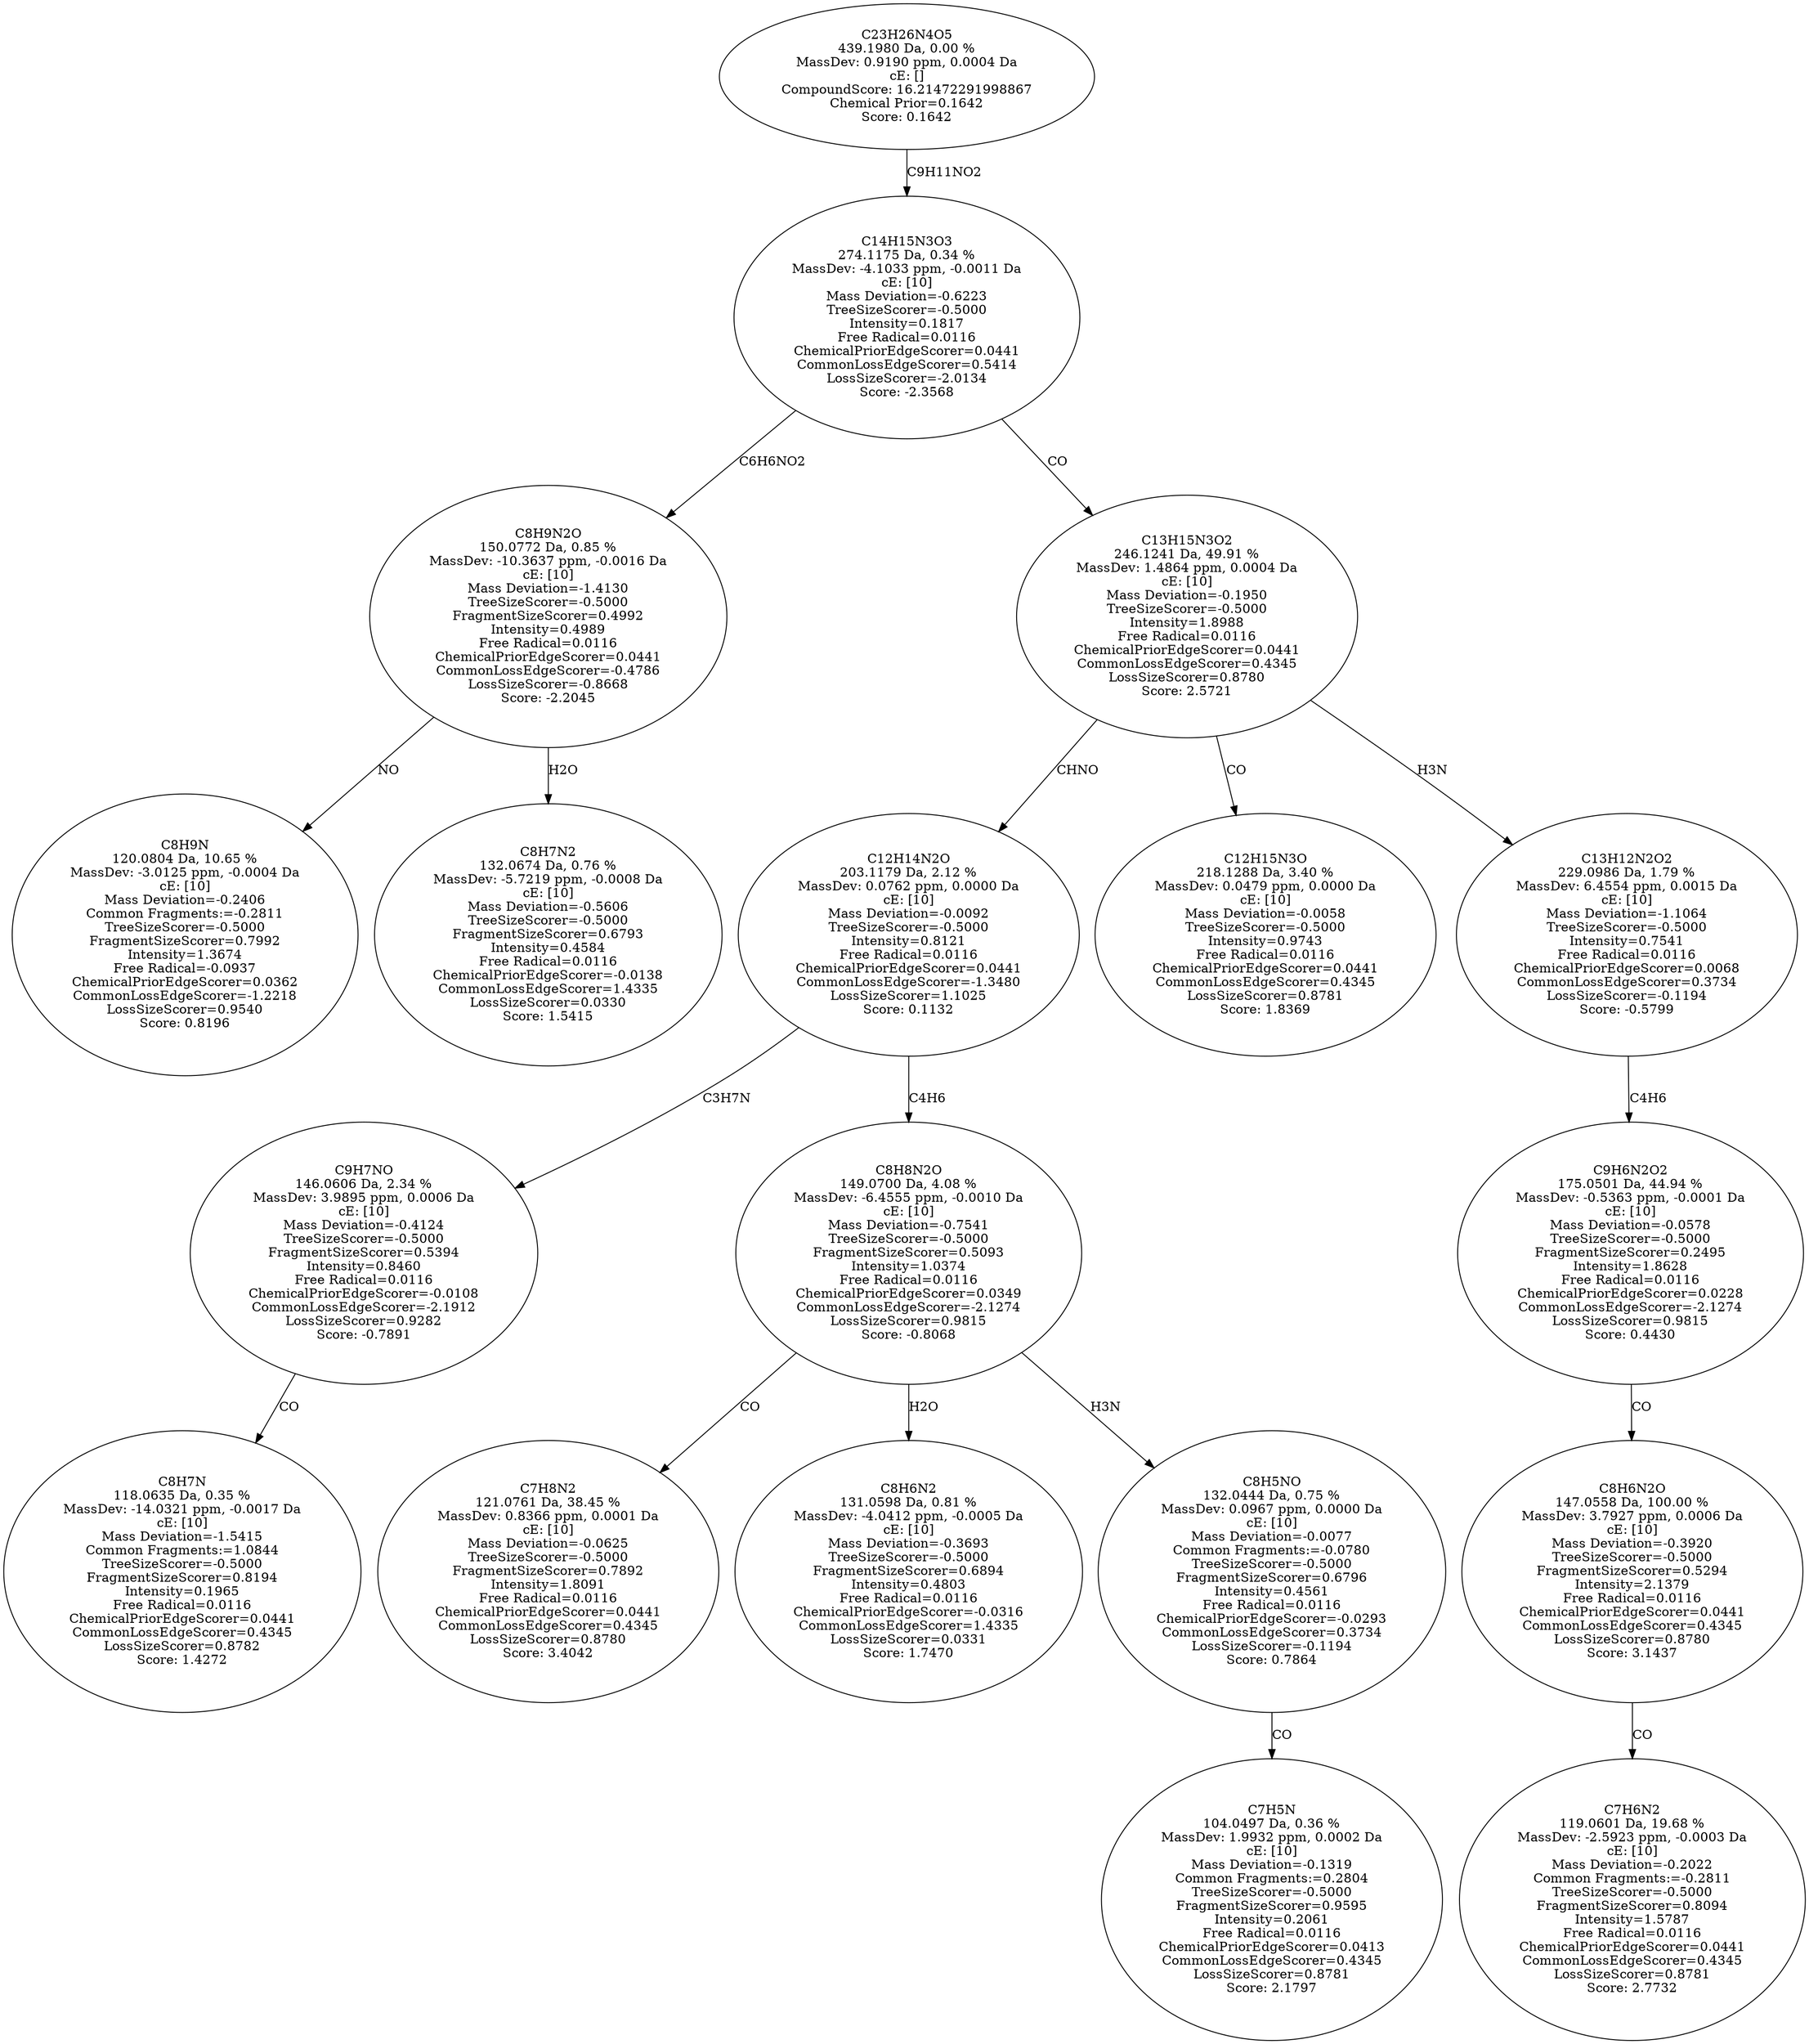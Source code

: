 strict digraph {
v1 [label="C8H9N\n120.0804 Da, 10.65 %\nMassDev: -3.0125 ppm, -0.0004 Da\ncE: [10]\nMass Deviation=-0.2406\nCommon Fragments:=-0.2811\nTreeSizeScorer=-0.5000\nFragmentSizeScorer=0.7992\nIntensity=1.3674\nFree Radical=-0.0937\nChemicalPriorEdgeScorer=0.0362\nCommonLossEdgeScorer=-1.2218\nLossSizeScorer=0.9540\nScore: 0.8196"];
v2 [label="C8H7N2\n132.0674 Da, 0.76 %\nMassDev: -5.7219 ppm, -0.0008 Da\ncE: [10]\nMass Deviation=-0.5606\nTreeSizeScorer=-0.5000\nFragmentSizeScorer=0.6793\nIntensity=0.4584\nFree Radical=0.0116\nChemicalPriorEdgeScorer=-0.0138\nCommonLossEdgeScorer=1.4335\nLossSizeScorer=0.0330\nScore: 1.5415"];
v3 [label="C8H9N2O\n150.0772 Da, 0.85 %\nMassDev: -10.3637 ppm, -0.0016 Da\ncE: [10]\nMass Deviation=-1.4130\nTreeSizeScorer=-0.5000\nFragmentSizeScorer=0.4992\nIntensity=0.4989\nFree Radical=0.0116\nChemicalPriorEdgeScorer=0.0441\nCommonLossEdgeScorer=-0.4786\nLossSizeScorer=-0.8668\nScore: -2.2045"];
v4 [label="C8H7N\n118.0635 Da, 0.35 %\nMassDev: -14.0321 ppm, -0.0017 Da\ncE: [10]\nMass Deviation=-1.5415\nCommon Fragments:=1.0844\nTreeSizeScorer=-0.5000\nFragmentSizeScorer=0.8194\nIntensity=0.1965\nFree Radical=0.0116\nChemicalPriorEdgeScorer=0.0441\nCommonLossEdgeScorer=0.4345\nLossSizeScorer=0.8782\nScore: 1.4272"];
v5 [label="C9H7NO\n146.0606 Da, 2.34 %\nMassDev: 3.9895 ppm, 0.0006 Da\ncE: [10]\nMass Deviation=-0.4124\nTreeSizeScorer=-0.5000\nFragmentSizeScorer=0.5394\nIntensity=0.8460\nFree Radical=0.0116\nChemicalPriorEdgeScorer=-0.0108\nCommonLossEdgeScorer=-2.1912\nLossSizeScorer=0.9282\nScore: -0.7891"];
v6 [label="C7H8N2\n121.0761 Da, 38.45 %\nMassDev: 0.8366 ppm, 0.0001 Da\ncE: [10]\nMass Deviation=-0.0625\nTreeSizeScorer=-0.5000\nFragmentSizeScorer=0.7892\nIntensity=1.8091\nFree Radical=0.0116\nChemicalPriorEdgeScorer=0.0441\nCommonLossEdgeScorer=0.4345\nLossSizeScorer=0.8780\nScore: 3.4042"];
v7 [label="C8H6N2\n131.0598 Da, 0.81 %\nMassDev: -4.0412 ppm, -0.0005 Da\ncE: [10]\nMass Deviation=-0.3693\nTreeSizeScorer=-0.5000\nFragmentSizeScorer=0.6894\nIntensity=0.4803\nFree Radical=0.0116\nChemicalPriorEdgeScorer=-0.0316\nCommonLossEdgeScorer=1.4335\nLossSizeScorer=0.0331\nScore: 1.7470"];
v8 [label="C7H5N\n104.0497 Da, 0.36 %\nMassDev: 1.9932 ppm, 0.0002 Da\ncE: [10]\nMass Deviation=-0.1319\nCommon Fragments:=0.2804\nTreeSizeScorer=-0.5000\nFragmentSizeScorer=0.9595\nIntensity=0.2061\nFree Radical=0.0116\nChemicalPriorEdgeScorer=0.0413\nCommonLossEdgeScorer=0.4345\nLossSizeScorer=0.8781\nScore: 2.1797"];
v9 [label="C8H5NO\n132.0444 Da, 0.75 %\nMassDev: 0.0967 ppm, 0.0000 Da\ncE: [10]\nMass Deviation=-0.0077\nCommon Fragments:=-0.0780\nTreeSizeScorer=-0.5000\nFragmentSizeScorer=0.6796\nIntensity=0.4561\nFree Radical=0.0116\nChemicalPriorEdgeScorer=-0.0293\nCommonLossEdgeScorer=0.3734\nLossSizeScorer=-0.1194\nScore: 0.7864"];
v10 [label="C8H8N2O\n149.0700 Da, 4.08 %\nMassDev: -6.4555 ppm, -0.0010 Da\ncE: [10]\nMass Deviation=-0.7541\nTreeSizeScorer=-0.5000\nFragmentSizeScorer=0.5093\nIntensity=1.0374\nFree Radical=0.0116\nChemicalPriorEdgeScorer=0.0349\nCommonLossEdgeScorer=-2.1274\nLossSizeScorer=0.9815\nScore: -0.8068"];
v11 [label="C12H14N2O\n203.1179 Da, 2.12 %\nMassDev: 0.0762 ppm, 0.0000 Da\ncE: [10]\nMass Deviation=-0.0092\nTreeSizeScorer=-0.5000\nIntensity=0.8121\nFree Radical=0.0116\nChemicalPriorEdgeScorer=0.0441\nCommonLossEdgeScorer=-1.3480\nLossSizeScorer=1.1025\nScore: 0.1132"];
v12 [label="C12H15N3O\n218.1288 Da, 3.40 %\nMassDev: 0.0479 ppm, 0.0000 Da\ncE: [10]\nMass Deviation=-0.0058\nTreeSizeScorer=-0.5000\nIntensity=0.9743\nFree Radical=0.0116\nChemicalPriorEdgeScorer=0.0441\nCommonLossEdgeScorer=0.4345\nLossSizeScorer=0.8781\nScore: 1.8369"];
v13 [label="C7H6N2\n119.0601 Da, 19.68 %\nMassDev: -2.5923 ppm, -0.0003 Da\ncE: [10]\nMass Deviation=-0.2022\nCommon Fragments:=-0.2811\nTreeSizeScorer=-0.5000\nFragmentSizeScorer=0.8094\nIntensity=1.5787\nFree Radical=0.0116\nChemicalPriorEdgeScorer=0.0441\nCommonLossEdgeScorer=0.4345\nLossSizeScorer=0.8781\nScore: 2.7732"];
v14 [label="C8H6N2O\n147.0558 Da, 100.00 %\nMassDev: 3.7927 ppm, 0.0006 Da\ncE: [10]\nMass Deviation=-0.3920\nTreeSizeScorer=-0.5000\nFragmentSizeScorer=0.5294\nIntensity=2.1379\nFree Radical=0.0116\nChemicalPriorEdgeScorer=0.0441\nCommonLossEdgeScorer=0.4345\nLossSizeScorer=0.8780\nScore: 3.1437"];
v15 [label="C9H6N2O2\n175.0501 Da, 44.94 %\nMassDev: -0.5363 ppm, -0.0001 Da\ncE: [10]\nMass Deviation=-0.0578\nTreeSizeScorer=-0.5000\nFragmentSizeScorer=0.2495\nIntensity=1.8628\nFree Radical=0.0116\nChemicalPriorEdgeScorer=0.0228\nCommonLossEdgeScorer=-2.1274\nLossSizeScorer=0.9815\nScore: 0.4430"];
v16 [label="C13H12N2O2\n229.0986 Da, 1.79 %\nMassDev: 6.4554 ppm, 0.0015 Da\ncE: [10]\nMass Deviation=-1.1064\nTreeSizeScorer=-0.5000\nIntensity=0.7541\nFree Radical=0.0116\nChemicalPriorEdgeScorer=0.0068\nCommonLossEdgeScorer=0.3734\nLossSizeScorer=-0.1194\nScore: -0.5799"];
v17 [label="C13H15N3O2\n246.1241 Da, 49.91 %\nMassDev: 1.4864 ppm, 0.0004 Da\ncE: [10]\nMass Deviation=-0.1950\nTreeSizeScorer=-0.5000\nIntensity=1.8988\nFree Radical=0.0116\nChemicalPriorEdgeScorer=0.0441\nCommonLossEdgeScorer=0.4345\nLossSizeScorer=0.8780\nScore: 2.5721"];
v18 [label="C14H15N3O3\n274.1175 Da, 0.34 %\nMassDev: -4.1033 ppm, -0.0011 Da\ncE: [10]\nMass Deviation=-0.6223\nTreeSizeScorer=-0.5000\nIntensity=0.1817\nFree Radical=0.0116\nChemicalPriorEdgeScorer=0.0441\nCommonLossEdgeScorer=0.5414\nLossSizeScorer=-2.0134\nScore: -2.3568"];
v19 [label="C23H26N4O5\n439.1980 Da, 0.00 %\nMassDev: 0.9190 ppm, 0.0004 Da\ncE: []\nCompoundScore: 16.21472291998867\nChemical Prior=0.1642\nScore: 0.1642"];
v3 -> v1 [label="NO"];
v3 -> v2 [label="H2O"];
v18 -> v3 [label="C6H6NO2"];
v5 -> v4 [label="CO"];
v11 -> v5 [label="C3H7N"];
v10 -> v6 [label="CO"];
v10 -> v7 [label="H2O"];
v9 -> v8 [label="CO"];
v10 -> v9 [label="H3N"];
v11 -> v10 [label="C4H6"];
v17 -> v11 [label="CHNO"];
v17 -> v12 [label="CO"];
v14 -> v13 [label="CO"];
v15 -> v14 [label="CO"];
v16 -> v15 [label="C4H6"];
v17 -> v16 [label="H3N"];
v18 -> v17 [label="CO"];
v19 -> v18 [label="C9H11NO2"];
}
